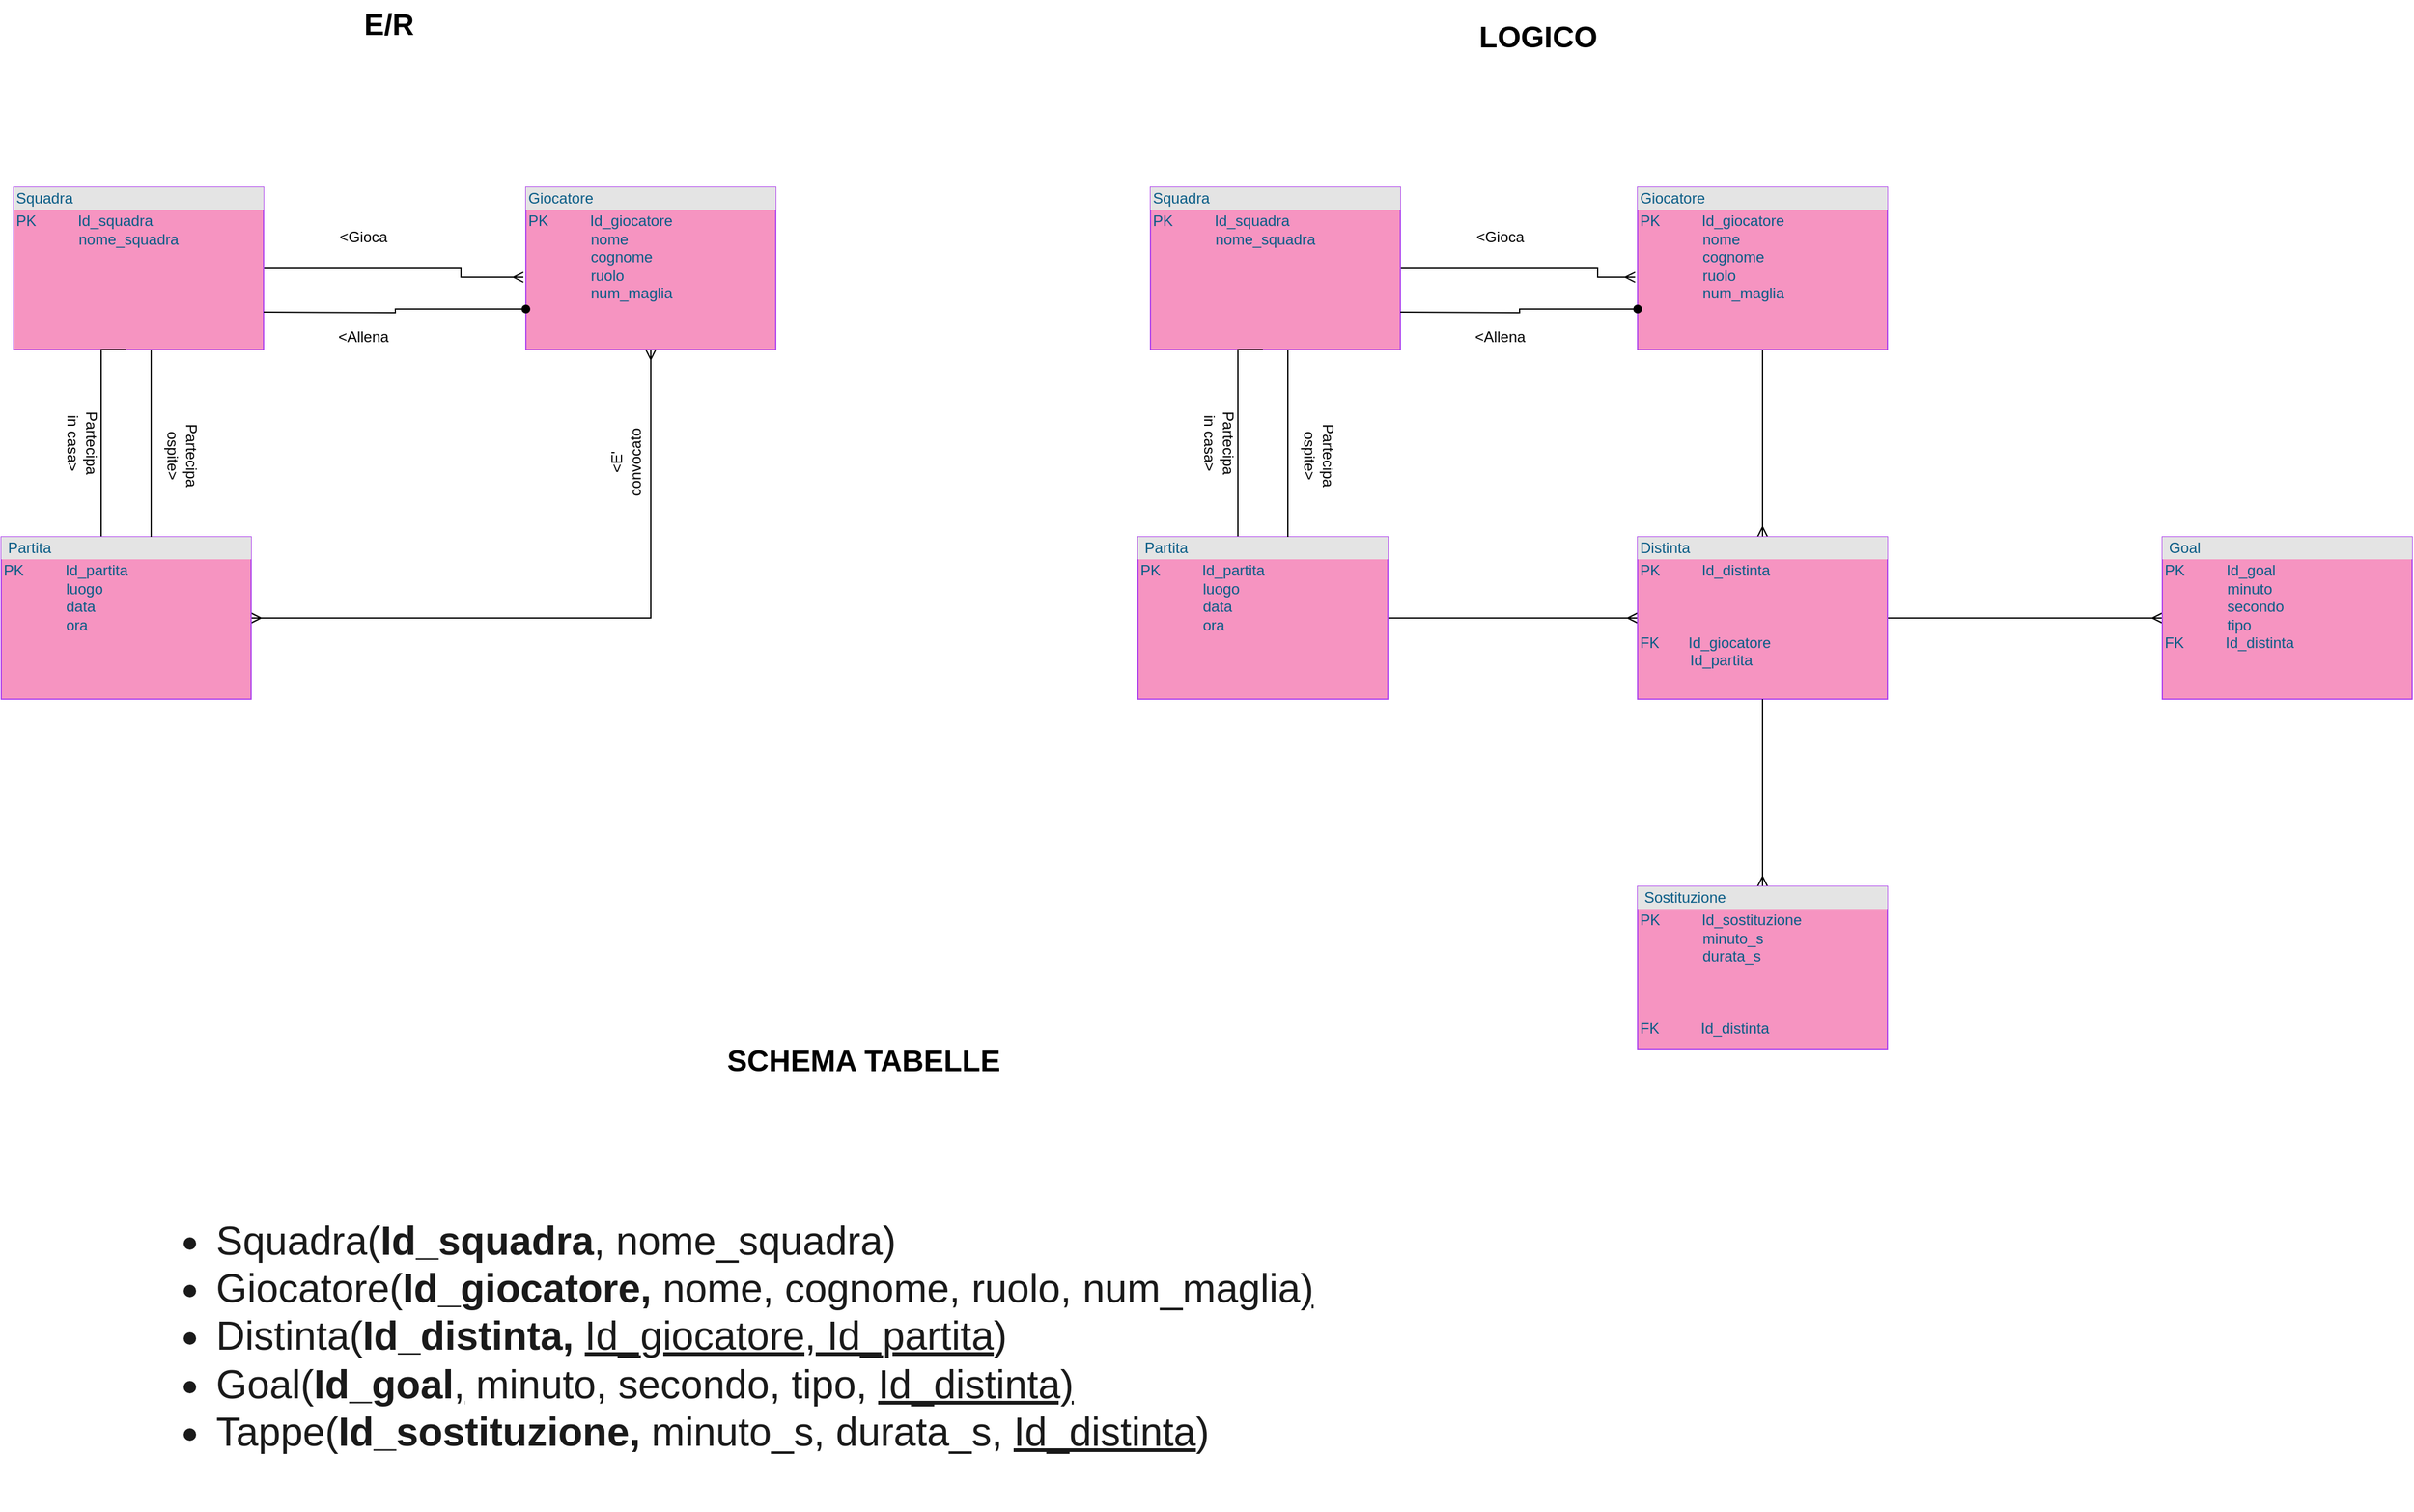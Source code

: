 <mxfile version="14.1.9" type="github">
  <diagram id="2bDOwqJw_sfWvVs7pa6u" name="Page-1">
    <mxGraphModel dx="1351" dy="877" grid="1" gridSize="10" guides="1" tooltips="1" connect="1" arrows="1" fold="1" page="1" pageScale="1" pageWidth="4681" pageHeight="3300" math="0" shadow="0">
      <root>
        <mxCell id="0" />
        <mxCell id="1" parent="0" />
        <mxCell id="QjxAjl98NqmLoPKGduCA-4" value="E/R" style="text;strokeColor=none;fillColor=none;html=1;fontSize=24;fontStyle=1;verticalAlign=middle;align=center;rounded=0;sketch=0;" vertex="1" parent="1">
          <mxGeometry x="370" y="120" width="100" height="40" as="geometry" />
        </mxCell>
        <mxCell id="QjxAjl98NqmLoPKGduCA-7" style="edgeStyle=orthogonalEdgeStyle;rounded=0;orthogonalLoop=1;jettySize=auto;html=1;entryX=-0.01;entryY=0.554;entryDx=0;entryDy=0;entryPerimeter=0;endArrow=ERmany;endFill=0;" edge="1" parent="1" source="QjxAjl98NqmLoPKGduCA-5" target="QjxAjl98NqmLoPKGduCA-6">
          <mxGeometry relative="1" as="geometry">
            <Array as="points">
              <mxPoint x="478" y="335" />
            </Array>
          </mxGeometry>
        </mxCell>
        <mxCell id="QjxAjl98NqmLoPKGduCA-5" value="&lt;div style=&quot;box-sizing: border-box ; width: 100% ; background: #e4e4e4 ; padding: 2px&quot;&gt;Squadra&amp;nbsp;&lt;/div&gt;&lt;table style=&quot;width: 100% ; font-size: 1em&quot; cellpadding=&quot;2&quot; cellspacing=&quot;0&quot;&gt;&lt;tbody&gt;&lt;tr&gt;&lt;td&gt;PK&amp;nbsp; &amp;nbsp; &amp;nbsp; &amp;nbsp; &amp;nbsp; Id_squadra&lt;br&gt;&amp;nbsp; &amp;nbsp; &amp;nbsp; &amp;nbsp; &amp;nbsp; &amp;nbsp; &amp;nbsp; &amp;nbsp;nome_squadra&lt;br&gt;&amp;nbsp; &amp;nbsp; &amp;nbsp; &amp;nbsp; &amp;nbsp; &amp;nbsp; &amp;nbsp; &amp;nbsp;&lt;br&gt;&amp;nbsp; &amp;nbsp; &amp;nbsp; &amp;nbsp; &amp;nbsp; &amp;nbsp; &amp;nbsp; &amp;nbsp;&lt;/td&gt;&lt;td&gt;&lt;br&gt;&lt;/td&gt;&lt;/tr&gt;&lt;tr&gt;&lt;td&gt;&lt;/td&gt;&lt;td&gt;&lt;br&gt;&lt;br&gt;&lt;br&gt;&lt;br&gt;&lt;br&gt;&lt;br&gt;&lt;/td&gt;&lt;/tr&gt;&lt;tr&gt;&lt;td&gt;&amp;nbsp;&lt;/td&gt;&lt;td&gt;&lt;br&gt;&lt;/td&gt;&lt;/tr&gt;&lt;/tbody&gt;&lt;/table&gt;" style="verticalAlign=top;align=left;overflow=fill;html=1;fillColor=#F694C1;strokeColor=#AF45ED;fontColor=#095C86;" vertex="1" parent="1">
          <mxGeometry x="120" y="270" width="200" height="130" as="geometry" />
        </mxCell>
        <mxCell id="QjxAjl98NqmLoPKGduCA-6" value="&lt;div style=&quot;box-sizing: border-box ; width: 100% ; background: #e4e4e4 ; padding: 2px&quot;&gt;Giocatore&lt;/div&gt;&lt;table style=&quot;width: 100% ; font-size: 1em&quot; cellpadding=&quot;2&quot; cellspacing=&quot;0&quot;&gt;&lt;tbody&gt;&lt;tr&gt;&lt;td&gt;PK&amp;nbsp; &amp;nbsp; &amp;nbsp; &amp;nbsp; &amp;nbsp; Id_giocatore&lt;br&gt;&amp;nbsp; &amp;nbsp; &amp;nbsp; &amp;nbsp; &amp;nbsp; &amp;nbsp; &amp;nbsp; &amp;nbsp;nome&lt;br&gt;&amp;nbsp; &amp;nbsp; &amp;nbsp; &amp;nbsp; &amp;nbsp; &amp;nbsp; &amp;nbsp; &amp;nbsp;cognome&lt;br&gt;&amp;nbsp; &amp;nbsp; &amp;nbsp; &amp;nbsp; &amp;nbsp; &amp;nbsp; &amp;nbsp; &amp;nbsp;ruolo&lt;br&gt;&amp;nbsp; &amp;nbsp; &amp;nbsp; &amp;nbsp; &amp;nbsp; &amp;nbsp; &amp;nbsp; &amp;nbsp;num_maglia&lt;br&gt;&amp;nbsp; &amp;nbsp; &amp;nbsp; &amp;nbsp; &amp;nbsp; &amp;nbsp; &amp;nbsp; &amp;nbsp;&lt;br&gt;&amp;nbsp; &amp;nbsp; &amp;nbsp; &amp;nbsp; &amp;nbsp; &amp;nbsp; &amp;nbsp; &amp;nbsp;&lt;br&gt;&amp;nbsp; &amp;nbsp; &amp;nbsp; &amp;nbsp; &amp;nbsp; &amp;nbsp; &amp;nbsp; &amp;nbsp;&lt;/td&gt;&lt;td&gt;&lt;br&gt;&lt;/td&gt;&lt;/tr&gt;&lt;tr&gt;&lt;td&gt;&lt;br&gt;&lt;/td&gt;&lt;td&gt;&lt;br&gt;&lt;br&gt;&lt;br&gt;&lt;br&gt;&lt;br&gt;&lt;br&gt;&lt;/td&gt;&lt;/tr&gt;&lt;tr&gt;&lt;td&gt;&amp;nbsp;&lt;/td&gt;&lt;td&gt;&lt;br&gt;&lt;/td&gt;&lt;/tr&gt;&lt;/tbody&gt;&lt;/table&gt;" style="verticalAlign=top;align=left;overflow=fill;html=1;fillColor=#F694C1;strokeColor=#AF45ED;fontColor=#095C86;" vertex="1" parent="1">
          <mxGeometry x="530" y="270" width="200" height="130" as="geometry" />
        </mxCell>
        <mxCell id="QjxAjl98NqmLoPKGduCA-13" style="edgeStyle=orthogonalEdgeStyle;rounded=0;orthogonalLoop=1;jettySize=auto;html=1;entryX=0.45;entryY=1;entryDx=0;entryDy=0;entryPerimeter=0;startArrow=none;startFill=0;endArrow=none;endFill=0;" edge="1" parent="1" source="QjxAjl98NqmLoPKGduCA-8" target="QjxAjl98NqmLoPKGduCA-5">
          <mxGeometry relative="1" as="geometry">
            <Array as="points">
              <mxPoint x="190" y="400" />
            </Array>
          </mxGeometry>
        </mxCell>
        <mxCell id="QjxAjl98NqmLoPKGduCA-17" style="edgeStyle=orthogonalEdgeStyle;rounded=0;orthogonalLoop=1;jettySize=auto;html=1;entryX=0.5;entryY=1;entryDx=0;entryDy=0;startArrow=ERmany;startFill=0;endArrow=ERmany;endFill=0;" edge="1" parent="1" source="QjxAjl98NqmLoPKGduCA-8" target="QjxAjl98NqmLoPKGduCA-6">
          <mxGeometry relative="1" as="geometry" />
        </mxCell>
        <mxCell id="QjxAjl98NqmLoPKGduCA-8" value="&lt;div style=&quot;box-sizing: border-box ; width: 100% ; background: #e4e4e4 ; padding: 2px&quot;&gt;&amp;nbsp;Partita&lt;/div&gt;&lt;table style=&quot;width: 100% ; font-size: 1em&quot; cellpadding=&quot;2&quot; cellspacing=&quot;0&quot;&gt;&lt;tbody&gt;&lt;tr&gt;&lt;td&gt;PK&amp;nbsp; &amp;nbsp; &amp;nbsp; &amp;nbsp; &amp;nbsp; Id_partita&lt;br&gt;&amp;nbsp; &amp;nbsp; &amp;nbsp; &amp;nbsp; &amp;nbsp; &amp;nbsp; &amp;nbsp; &amp;nbsp;luogo&lt;br&gt;&amp;nbsp; &amp;nbsp; &amp;nbsp; &amp;nbsp; &amp;nbsp; &amp;nbsp; &amp;nbsp; &amp;nbsp;data&lt;br&gt;&amp;nbsp; &amp;nbsp; &amp;nbsp; &amp;nbsp; &amp;nbsp; &amp;nbsp; &amp;nbsp; &amp;nbsp;ora&lt;br&gt;&amp;nbsp; &amp;nbsp; &amp;nbsp; &amp;nbsp; &amp;nbsp; &amp;nbsp; &amp;nbsp; &amp;nbsp;&lt;br&gt;&amp;nbsp; &amp;nbsp; &amp;nbsp; &amp;nbsp; &amp;nbsp; &amp;nbsp; &amp;nbsp; &amp;nbsp;&lt;/td&gt;&lt;td&gt;&lt;br&gt;&lt;/td&gt;&lt;/tr&gt;&lt;tr&gt;&lt;td&gt;&lt;/td&gt;&lt;td&gt;&lt;br&gt;&lt;br&gt;&lt;br&gt;&lt;br&gt;&lt;br&gt;&lt;br&gt;&lt;/td&gt;&lt;/tr&gt;&lt;tr&gt;&lt;td&gt;&amp;nbsp;&lt;/td&gt;&lt;td&gt;&lt;br&gt;&lt;/td&gt;&lt;/tr&gt;&lt;/tbody&gt;&lt;/table&gt;" style="verticalAlign=top;align=left;overflow=fill;html=1;fillColor=#F694C1;strokeColor=#AF45ED;fontColor=#095C86;" vertex="1" parent="1">
          <mxGeometry x="110" y="550" width="200" height="130" as="geometry" />
        </mxCell>
        <mxCell id="QjxAjl98NqmLoPKGduCA-9" value="&amp;lt;Gioca" style="text;html=1;strokeColor=none;fillColor=none;align=center;verticalAlign=middle;whiteSpace=wrap;rounded=0;" vertex="1" parent="1">
          <mxGeometry x="380" y="300" width="40" height="20" as="geometry" />
        </mxCell>
        <mxCell id="QjxAjl98NqmLoPKGduCA-10" value="&amp;lt;Allena" style="text;html=1;strokeColor=none;fillColor=none;align=center;verticalAlign=middle;whiteSpace=wrap;rounded=0;" vertex="1" parent="1">
          <mxGeometry x="380" y="380" width="40" height="20" as="geometry" />
        </mxCell>
        <mxCell id="QjxAjl98NqmLoPKGduCA-11" style="edgeStyle=orthogonalEdgeStyle;rounded=0;orthogonalLoop=1;jettySize=auto;html=1;endArrow=oval;endFill=1;startArrow=none;startFill=0;entryX=0;entryY=0.75;entryDx=0;entryDy=0;" edge="1" parent="1" target="QjxAjl98NqmLoPKGduCA-6">
          <mxGeometry relative="1" as="geometry">
            <mxPoint x="320" y="370" as="sourcePoint" />
            <mxPoint x="448" y="370" as="targetPoint" />
          </mxGeometry>
        </mxCell>
        <mxCell id="QjxAjl98NqmLoPKGduCA-14" style="edgeStyle=orthogonalEdgeStyle;rounded=0;orthogonalLoop=1;jettySize=auto;html=1;entryX=0.45;entryY=1;entryDx=0;entryDy=0;entryPerimeter=0;startArrow=none;startFill=0;endArrow=none;endFill=0;" edge="1" parent="1">
          <mxGeometry relative="1" as="geometry">
            <mxPoint x="230" y="550" as="sourcePoint" />
            <mxPoint x="230" y="400" as="targetPoint" />
          </mxGeometry>
        </mxCell>
        <mxCell id="QjxAjl98NqmLoPKGduCA-15" value="Partecipa ospite&amp;gt;" style="text;html=1;strokeColor=none;fillColor=none;align=center;verticalAlign=middle;whiteSpace=wrap;rounded=0;rotation=90;" vertex="1" parent="1">
          <mxGeometry x="230" y="470" width="50" height="30" as="geometry" />
        </mxCell>
        <mxCell id="QjxAjl98NqmLoPKGduCA-16" value="Partecipa in casa&amp;gt;" style="text;html=1;strokeColor=none;fillColor=none;align=center;verticalAlign=middle;whiteSpace=wrap;rounded=0;rotation=90;" vertex="1" parent="1">
          <mxGeometry x="150" y="460" width="50" height="30" as="geometry" />
        </mxCell>
        <mxCell id="QjxAjl98NqmLoPKGduCA-18" value="&amp;lt;E&#39; convocato" style="text;html=1;strokeColor=none;fillColor=none;align=center;verticalAlign=middle;whiteSpace=wrap;rounded=0;rotation=-90;" vertex="1" parent="1">
          <mxGeometry x="590" y="480" width="40" height="20" as="geometry" />
        </mxCell>
        <mxCell id="QjxAjl98NqmLoPKGduCA-19" value="LOGICO" style="text;strokeColor=none;fillColor=none;html=1;fontSize=24;fontStyle=1;verticalAlign=middle;align=center;rounded=0;sketch=0;" vertex="1" parent="1">
          <mxGeometry x="1290" y="130" width="100" height="40" as="geometry" />
        </mxCell>
        <mxCell id="QjxAjl98NqmLoPKGduCA-20" style="edgeStyle=orthogonalEdgeStyle;rounded=0;orthogonalLoop=1;jettySize=auto;html=1;entryX=-0.01;entryY=0.554;entryDx=0;entryDy=0;entryPerimeter=0;endArrow=ERmany;endFill=0;" edge="1" parent="1" source="QjxAjl98NqmLoPKGduCA-21" target="QjxAjl98NqmLoPKGduCA-22">
          <mxGeometry relative="1" as="geometry">
            <Array as="points">
              <mxPoint x="1388" y="335" />
            </Array>
          </mxGeometry>
        </mxCell>
        <mxCell id="QjxAjl98NqmLoPKGduCA-21" value="&lt;div style=&quot;box-sizing: border-box ; width: 100% ; background: #e4e4e4 ; padding: 2px&quot;&gt;Squadra&amp;nbsp;&lt;/div&gt;&lt;table style=&quot;width: 100% ; font-size: 1em&quot; cellpadding=&quot;2&quot; cellspacing=&quot;0&quot;&gt;&lt;tbody&gt;&lt;tr&gt;&lt;td&gt;PK&amp;nbsp; &amp;nbsp; &amp;nbsp; &amp;nbsp; &amp;nbsp; Id_squadra&lt;br&gt;&amp;nbsp; &amp;nbsp; &amp;nbsp; &amp;nbsp; &amp;nbsp; &amp;nbsp; &amp;nbsp; &amp;nbsp;nome_squadra&lt;br&gt;&amp;nbsp; &amp;nbsp; &amp;nbsp; &amp;nbsp; &amp;nbsp; &amp;nbsp; &amp;nbsp; &amp;nbsp;&lt;br&gt;&amp;nbsp; &amp;nbsp; &amp;nbsp; &amp;nbsp; &amp;nbsp; &amp;nbsp; &amp;nbsp; &amp;nbsp;&lt;/td&gt;&lt;td&gt;&lt;br&gt;&lt;/td&gt;&lt;/tr&gt;&lt;tr&gt;&lt;td&gt;&lt;/td&gt;&lt;td&gt;&lt;br&gt;&lt;br&gt;&lt;br&gt;&lt;br&gt;&lt;br&gt;&lt;br&gt;&lt;/td&gt;&lt;/tr&gt;&lt;tr&gt;&lt;td&gt;&amp;nbsp;&lt;/td&gt;&lt;td&gt;&lt;br&gt;&lt;/td&gt;&lt;/tr&gt;&lt;/tbody&gt;&lt;/table&gt;" style="verticalAlign=top;align=left;overflow=fill;html=1;fillColor=#F694C1;strokeColor=#AF45ED;fontColor=#095C86;" vertex="1" parent="1">
          <mxGeometry x="1030" y="270" width="200" height="130" as="geometry" />
        </mxCell>
        <mxCell id="QjxAjl98NqmLoPKGduCA-35" style="edgeStyle=orthogonalEdgeStyle;rounded=0;orthogonalLoop=1;jettySize=auto;html=1;entryX=0.5;entryY=0;entryDx=0;entryDy=0;startArrow=none;startFill=0;endArrow=ERmany;endFill=0;" edge="1" parent="1" source="QjxAjl98NqmLoPKGduCA-22" target="QjxAjl98NqmLoPKGduCA-33">
          <mxGeometry relative="1" as="geometry" />
        </mxCell>
        <mxCell id="QjxAjl98NqmLoPKGduCA-22" value="&lt;div style=&quot;box-sizing: border-box ; width: 100% ; background: #e4e4e4 ; padding: 2px&quot;&gt;Giocatore&lt;/div&gt;&lt;table style=&quot;width: 100% ; font-size: 1em&quot; cellpadding=&quot;2&quot; cellspacing=&quot;0&quot;&gt;&lt;tbody&gt;&lt;tr&gt;&lt;td&gt;PK&amp;nbsp; &amp;nbsp; &amp;nbsp; &amp;nbsp; &amp;nbsp; Id_giocatore&lt;br&gt;&amp;nbsp; &amp;nbsp; &amp;nbsp; &amp;nbsp; &amp;nbsp; &amp;nbsp; &amp;nbsp; &amp;nbsp;nome&lt;br&gt;&amp;nbsp; &amp;nbsp; &amp;nbsp; &amp;nbsp; &amp;nbsp; &amp;nbsp; &amp;nbsp; &amp;nbsp;cognome&lt;br&gt;&amp;nbsp; &amp;nbsp; &amp;nbsp; &amp;nbsp; &amp;nbsp; &amp;nbsp; &amp;nbsp; &amp;nbsp;ruolo&lt;br&gt;&amp;nbsp; &amp;nbsp; &amp;nbsp; &amp;nbsp; &amp;nbsp; &amp;nbsp; &amp;nbsp; &amp;nbsp;num_maglia&lt;br&gt;&amp;nbsp; &amp;nbsp; &amp;nbsp; &amp;nbsp; &amp;nbsp; &amp;nbsp; &amp;nbsp; &amp;nbsp;&lt;br&gt;&amp;nbsp; &amp;nbsp; &amp;nbsp; &amp;nbsp; &amp;nbsp; &amp;nbsp; &amp;nbsp; &amp;nbsp;&lt;br&gt;&amp;nbsp; &amp;nbsp; &amp;nbsp; &amp;nbsp; &amp;nbsp; &amp;nbsp; &amp;nbsp; &amp;nbsp;&lt;/td&gt;&lt;td&gt;&lt;br&gt;&lt;/td&gt;&lt;/tr&gt;&lt;tr&gt;&lt;td&gt;&lt;br&gt;&lt;/td&gt;&lt;td&gt;&lt;br&gt;&lt;br&gt;&lt;br&gt;&lt;br&gt;&lt;br&gt;&lt;br&gt;&lt;/td&gt;&lt;/tr&gt;&lt;tr&gt;&lt;td&gt;&amp;nbsp;&lt;/td&gt;&lt;td&gt;&lt;br&gt;&lt;/td&gt;&lt;/tr&gt;&lt;/tbody&gt;&lt;/table&gt;" style="verticalAlign=top;align=left;overflow=fill;html=1;fillColor=#F694C1;strokeColor=#AF45ED;fontColor=#095C86;" vertex="1" parent="1">
          <mxGeometry x="1420" y="270" width="200" height="130" as="geometry" />
        </mxCell>
        <mxCell id="QjxAjl98NqmLoPKGduCA-23" style="edgeStyle=orthogonalEdgeStyle;rounded=0;orthogonalLoop=1;jettySize=auto;html=1;entryX=0.45;entryY=1;entryDx=0;entryDy=0;entryPerimeter=0;startArrow=none;startFill=0;endArrow=none;endFill=0;" edge="1" parent="1" source="QjxAjl98NqmLoPKGduCA-25" target="QjxAjl98NqmLoPKGduCA-21">
          <mxGeometry relative="1" as="geometry">
            <Array as="points">
              <mxPoint x="1100" y="400" />
            </Array>
          </mxGeometry>
        </mxCell>
        <mxCell id="QjxAjl98NqmLoPKGduCA-34" style="edgeStyle=orthogonalEdgeStyle;rounded=0;orthogonalLoop=1;jettySize=auto;html=1;entryX=0;entryY=0.5;entryDx=0;entryDy=0;startArrow=none;startFill=0;endArrow=ERmany;endFill=0;" edge="1" parent="1" source="QjxAjl98NqmLoPKGduCA-25" target="QjxAjl98NqmLoPKGduCA-33">
          <mxGeometry relative="1" as="geometry" />
        </mxCell>
        <mxCell id="QjxAjl98NqmLoPKGduCA-25" value="&lt;div style=&quot;box-sizing: border-box ; width: 100% ; background: #e4e4e4 ; padding: 2px&quot;&gt;&amp;nbsp;Partita&lt;/div&gt;&lt;table style=&quot;width: 100% ; font-size: 1em&quot; cellpadding=&quot;2&quot; cellspacing=&quot;0&quot;&gt;&lt;tbody&gt;&lt;tr&gt;&lt;td&gt;PK&amp;nbsp; &amp;nbsp; &amp;nbsp; &amp;nbsp; &amp;nbsp; Id_partita&lt;br&gt;&amp;nbsp; &amp;nbsp; &amp;nbsp; &amp;nbsp; &amp;nbsp; &amp;nbsp; &amp;nbsp; &amp;nbsp;luogo&lt;br&gt;&amp;nbsp; &amp;nbsp; &amp;nbsp; &amp;nbsp; &amp;nbsp; &amp;nbsp; &amp;nbsp; &amp;nbsp;data&lt;br&gt;&amp;nbsp; &amp;nbsp; &amp;nbsp; &amp;nbsp; &amp;nbsp; &amp;nbsp; &amp;nbsp; &amp;nbsp;ora&lt;br&gt;&amp;nbsp; &amp;nbsp; &amp;nbsp; &amp;nbsp; &amp;nbsp; &amp;nbsp; &amp;nbsp; &amp;nbsp;&lt;br&gt;&amp;nbsp; &amp;nbsp; &amp;nbsp; &amp;nbsp; &amp;nbsp; &amp;nbsp; &amp;nbsp; &amp;nbsp;&lt;/td&gt;&lt;td&gt;&lt;br&gt;&lt;/td&gt;&lt;/tr&gt;&lt;tr&gt;&lt;td&gt;&lt;/td&gt;&lt;td&gt;&lt;br&gt;&lt;br&gt;&lt;br&gt;&lt;br&gt;&lt;br&gt;&lt;br&gt;&lt;/td&gt;&lt;/tr&gt;&lt;tr&gt;&lt;td&gt;&amp;nbsp;&lt;/td&gt;&lt;td&gt;&lt;br&gt;&lt;/td&gt;&lt;/tr&gt;&lt;/tbody&gt;&lt;/table&gt;" style="verticalAlign=top;align=left;overflow=fill;html=1;fillColor=#F694C1;strokeColor=#AF45ED;fontColor=#095C86;" vertex="1" parent="1">
          <mxGeometry x="1020" y="550" width="200" height="130" as="geometry" />
        </mxCell>
        <mxCell id="QjxAjl98NqmLoPKGduCA-26" value="&amp;lt;Gioca" style="text;html=1;strokeColor=none;fillColor=none;align=center;verticalAlign=middle;whiteSpace=wrap;rounded=0;" vertex="1" parent="1">
          <mxGeometry x="1290" y="300" width="40" height="20" as="geometry" />
        </mxCell>
        <mxCell id="QjxAjl98NqmLoPKGduCA-27" value="&amp;lt;Allena" style="text;html=1;strokeColor=none;fillColor=none;align=center;verticalAlign=middle;whiteSpace=wrap;rounded=0;" vertex="1" parent="1">
          <mxGeometry x="1290" y="380" width="40" height="20" as="geometry" />
        </mxCell>
        <mxCell id="QjxAjl98NqmLoPKGduCA-28" style="edgeStyle=orthogonalEdgeStyle;rounded=0;orthogonalLoop=1;jettySize=auto;html=1;endArrow=oval;endFill=1;startArrow=none;startFill=0;entryX=0;entryY=0.75;entryDx=0;entryDy=0;" edge="1" parent="1" target="QjxAjl98NqmLoPKGduCA-22">
          <mxGeometry relative="1" as="geometry">
            <mxPoint x="1230" y="370" as="sourcePoint" />
            <mxPoint x="1358" y="370" as="targetPoint" />
          </mxGeometry>
        </mxCell>
        <mxCell id="QjxAjl98NqmLoPKGduCA-29" style="edgeStyle=orthogonalEdgeStyle;rounded=0;orthogonalLoop=1;jettySize=auto;html=1;entryX=0.45;entryY=1;entryDx=0;entryDy=0;entryPerimeter=0;startArrow=none;startFill=0;endArrow=none;endFill=0;" edge="1" parent="1">
          <mxGeometry relative="1" as="geometry">
            <mxPoint x="1140" y="550" as="sourcePoint" />
            <mxPoint x="1140" y="400" as="targetPoint" />
          </mxGeometry>
        </mxCell>
        <mxCell id="QjxAjl98NqmLoPKGduCA-30" value="Partecipa ospite&amp;gt;" style="text;html=1;strokeColor=none;fillColor=none;align=center;verticalAlign=middle;whiteSpace=wrap;rounded=0;rotation=90;" vertex="1" parent="1">
          <mxGeometry x="1140" y="470" width="50" height="30" as="geometry" />
        </mxCell>
        <mxCell id="QjxAjl98NqmLoPKGduCA-31" value="Partecipa in casa&amp;gt;" style="text;html=1;strokeColor=none;fillColor=none;align=center;verticalAlign=middle;whiteSpace=wrap;rounded=0;rotation=90;" vertex="1" parent="1">
          <mxGeometry x="1060" y="460" width="50" height="30" as="geometry" />
        </mxCell>
        <mxCell id="QjxAjl98NqmLoPKGduCA-37" style="edgeStyle=orthogonalEdgeStyle;rounded=0;orthogonalLoop=1;jettySize=auto;html=1;startArrow=none;startFill=0;endArrow=ERmany;endFill=0;" edge="1" parent="1" source="QjxAjl98NqmLoPKGduCA-33" target="QjxAjl98NqmLoPKGduCA-36">
          <mxGeometry relative="1" as="geometry" />
        </mxCell>
        <mxCell id="QjxAjl98NqmLoPKGduCA-33" value="&lt;div style=&quot;box-sizing: border-box ; width: 100% ; background: #e4e4e4 ; padding: 2px&quot;&gt;Distinta&lt;/div&gt;&lt;table style=&quot;width: 100% ; font-size: 1em&quot; cellpadding=&quot;2&quot; cellspacing=&quot;0&quot;&gt;&lt;tbody&gt;&lt;tr&gt;&lt;td&gt;PK&amp;nbsp; &amp;nbsp; &amp;nbsp; &amp;nbsp; &amp;nbsp; Id_distinta&lt;br&gt;&amp;nbsp; &amp;nbsp; &amp;nbsp; &amp;nbsp; &amp;nbsp; &amp;nbsp; &amp;nbsp; &amp;nbsp;&lt;br&gt;&amp;nbsp; &amp;nbsp; &amp;nbsp; &amp;nbsp; &amp;nbsp; &amp;nbsp; &amp;nbsp; &amp;nbsp;&lt;br&gt;&amp;nbsp; &amp;nbsp; &amp;nbsp; &amp;nbsp; &amp;nbsp; &amp;nbsp; &amp;nbsp; &amp;nbsp;&lt;br&gt;FK&amp;nbsp; &amp;nbsp; &amp;nbsp; &amp;nbsp;Id_giocatore&lt;br&gt;&amp;nbsp; &amp;nbsp; &amp;nbsp; &amp;nbsp; &amp;nbsp; &amp;nbsp; Id_partita&amp;nbsp; &amp;nbsp; &amp;nbsp; &amp;nbsp;&amp;nbsp;&lt;br&gt;&amp;nbsp; &amp;nbsp; &amp;nbsp; &amp;nbsp; &amp;nbsp; &amp;nbsp; &amp;nbsp; &amp;nbsp;&lt;/td&gt;&lt;td&gt;&lt;br&gt;&lt;/td&gt;&lt;/tr&gt;&lt;tr&gt;&lt;td&gt;&lt;br&gt;&lt;/td&gt;&lt;td&gt;&lt;br&gt;&lt;br&gt;&lt;br&gt;&lt;br&gt;&lt;br&gt;&lt;br&gt;&lt;/td&gt;&lt;/tr&gt;&lt;tr&gt;&lt;td&gt;&amp;nbsp;&lt;/td&gt;&lt;td&gt;&lt;br&gt;&lt;/td&gt;&lt;/tr&gt;&lt;/tbody&gt;&lt;/table&gt;" style="verticalAlign=top;align=left;overflow=fill;html=1;fillColor=#F694C1;strokeColor=#AF45ED;fontColor=#095C86;" vertex="1" parent="1">
          <mxGeometry x="1420" y="550" width="200" height="130" as="geometry" />
        </mxCell>
        <mxCell id="QjxAjl98NqmLoPKGduCA-36" value="&lt;div style=&quot;box-sizing: border-box ; width: 100% ; background: #e4e4e4 ; padding: 2px&quot;&gt;&amp;nbsp;Goal&lt;/div&gt;&lt;table style=&quot;width: 100% ; font-size: 1em&quot; cellpadding=&quot;2&quot; cellspacing=&quot;0&quot;&gt;&lt;tbody&gt;&lt;tr&gt;&lt;td&gt;PK&amp;nbsp; &amp;nbsp; &amp;nbsp; &amp;nbsp; &amp;nbsp; Id_goal&lt;br&gt;&amp;nbsp; &amp;nbsp; &amp;nbsp; &amp;nbsp; &amp;nbsp; &amp;nbsp; &amp;nbsp; &amp;nbsp;minuto&lt;br&gt;&amp;nbsp; &amp;nbsp; &amp;nbsp; &amp;nbsp; &amp;nbsp; &amp;nbsp; &amp;nbsp; &amp;nbsp;secondo&lt;br&gt;&amp;nbsp; &amp;nbsp; &amp;nbsp; &amp;nbsp; &amp;nbsp; &amp;nbsp; &amp;nbsp; &amp;nbsp;tipo&lt;br&gt;FK&amp;nbsp; &amp;nbsp; &amp;nbsp; &amp;nbsp; &amp;nbsp; Id_distinta&lt;br&gt;&amp;nbsp; &amp;nbsp; &amp;nbsp; &amp;nbsp; &amp;nbsp; &amp;nbsp; &amp;nbsp; &amp;nbsp;&lt;br&gt;&amp;nbsp; &amp;nbsp; &amp;nbsp; &amp;nbsp; &amp;nbsp; &amp;nbsp; &amp;nbsp; &amp;nbsp;&lt;/td&gt;&lt;td&gt;&lt;br&gt;&lt;/td&gt;&lt;/tr&gt;&lt;tr&gt;&lt;td&gt;&lt;/td&gt;&lt;td&gt;&lt;br&gt;&lt;br&gt;&lt;br&gt;&lt;br&gt;&lt;br&gt;&lt;br&gt;&lt;/td&gt;&lt;/tr&gt;&lt;tr&gt;&lt;td&gt;&amp;nbsp;&lt;/td&gt;&lt;td&gt;&lt;br&gt;&lt;/td&gt;&lt;/tr&gt;&lt;/tbody&gt;&lt;/table&gt;" style="verticalAlign=top;align=left;overflow=fill;html=1;fillColor=#F694C1;strokeColor=#AF45ED;fontColor=#095C86;" vertex="1" parent="1">
          <mxGeometry x="1840" y="550" width="200" height="130" as="geometry" />
        </mxCell>
        <mxCell id="QjxAjl98NqmLoPKGduCA-39" style="edgeStyle=orthogonalEdgeStyle;rounded=0;orthogonalLoop=1;jettySize=auto;html=1;entryX=0.5;entryY=1;entryDx=0;entryDy=0;startArrow=ERmany;startFill=0;endArrow=none;endFill=0;" edge="1" parent="1" source="QjxAjl98NqmLoPKGduCA-38" target="QjxAjl98NqmLoPKGduCA-33">
          <mxGeometry relative="1" as="geometry" />
        </mxCell>
        <mxCell id="QjxAjl98NqmLoPKGduCA-38" value="&lt;div style=&quot;box-sizing: border-box ; width: 100% ; background: #e4e4e4 ; padding: 2px&quot;&gt;&amp;nbsp;Sostituzione&lt;/div&gt;&lt;table style=&quot;width: 100% ; font-size: 1em&quot; cellpadding=&quot;2&quot; cellspacing=&quot;0&quot;&gt;&lt;tbody&gt;&lt;tr&gt;&lt;td&gt;PK&amp;nbsp; &amp;nbsp; &amp;nbsp; &amp;nbsp; &amp;nbsp; Id_sostituzione&lt;br&gt;&amp;nbsp; &amp;nbsp; &amp;nbsp; &amp;nbsp; &amp;nbsp; &amp;nbsp; &amp;nbsp; &amp;nbsp;minuto_s&lt;br&gt;&amp;nbsp; &amp;nbsp; &amp;nbsp; &amp;nbsp; &amp;nbsp; &amp;nbsp; &amp;nbsp; &amp;nbsp;durata_s&lt;br&gt;&amp;nbsp; &amp;nbsp; &amp;nbsp; &amp;nbsp; &amp;nbsp; &amp;nbsp; &amp;nbsp; &amp;nbsp;&lt;br&gt;&amp;nbsp; &amp;nbsp; &amp;nbsp; &amp;nbsp; &amp;nbsp; &amp;nbsp; &amp;nbsp; &amp;nbsp;&lt;br&gt;&amp;nbsp; &amp;nbsp; &amp;nbsp; &amp;nbsp; &amp;nbsp; &amp;nbsp; &amp;nbsp; &amp;nbsp;&lt;br&gt;FK&amp;nbsp; &amp;nbsp; &amp;nbsp; &amp;nbsp; &amp;nbsp; Id_distinta&lt;br&gt;&amp;nbsp; &amp;nbsp; &amp;nbsp; &amp;nbsp; &amp;nbsp; &amp;nbsp; &amp;nbsp; &amp;nbsp;&lt;br&gt;&amp;nbsp; &amp;nbsp; &amp;nbsp; &amp;nbsp; &amp;nbsp; &amp;nbsp; &amp;nbsp; &amp;nbsp;&lt;/td&gt;&lt;td&gt;&lt;br&gt;&lt;/td&gt;&lt;/tr&gt;&lt;tr&gt;&lt;td&gt;&lt;/td&gt;&lt;td&gt;&lt;br&gt;&lt;br&gt;&lt;br&gt;&lt;br&gt;&lt;br&gt;&lt;br&gt;&lt;/td&gt;&lt;/tr&gt;&lt;tr&gt;&lt;td&gt;&amp;nbsp;&lt;/td&gt;&lt;td&gt;&lt;br&gt;&lt;/td&gt;&lt;/tr&gt;&lt;/tbody&gt;&lt;/table&gt;" style="verticalAlign=top;align=left;overflow=fill;html=1;fillColor=#F694C1;strokeColor=#AF45ED;fontColor=#095C86;" vertex="1" parent="1">
          <mxGeometry x="1420" y="830" width="200" height="130" as="geometry" />
        </mxCell>
        <mxCell id="QjxAjl98NqmLoPKGduCA-40" value="SCHEMA TABELLE" style="text;strokeColor=none;fillColor=none;html=1;fontSize=24;fontStyle=1;verticalAlign=middle;align=center;rounded=0;sketch=0;" vertex="1" parent="1">
          <mxGeometry x="750" y="950" width="100" height="40" as="geometry" />
        </mxCell>
        <mxCell id="QjxAjl98NqmLoPKGduCA-41" value="&lt;ul style=&quot;font-size: 32px&quot;&gt;&lt;li style=&quot;font-size: 32px&quot;&gt;Squadra(&lt;b&gt;Id_squadra&lt;/b&gt;&lt;u&gt;,&lt;/u&gt;&amp;nbsp;nome_squadra)&lt;/li&gt;&lt;li style=&quot;font-size: 32px&quot;&gt;Giocatore(&lt;b&gt;Id_giocatore, &lt;/b&gt;nome, cognome, ruolo, num_maglia&lt;u&gt;)&lt;/u&gt;&lt;/li&gt;&lt;li style=&quot;font-size: 32px&quot;&gt;Distinta(&lt;b&gt;Id_distinta,&lt;/b&gt;&amp;nbsp;&lt;u&gt;Id_giocatore, Id_partita&lt;/u&gt;)&lt;/li&gt;&lt;li style=&quot;font-size: 32px&quot;&gt;Goal(&lt;b&gt;Id_goal&lt;/b&gt;&lt;u&gt;,&lt;/u&gt;&amp;nbsp;minuto, secondo, tipo, &lt;u&gt;Id_distinta)&lt;/u&gt;&lt;/li&gt;&lt;li style=&quot;font-size: 32px&quot;&gt;Tappe(&lt;b&gt;Id_sostituzione, &lt;/b&gt;minuto_s, durata_s, &lt;u&gt;Id_distinta&lt;/u&gt;)&lt;/li&gt;&lt;/ul&gt;" style="text;strokeColor=none;fillColor=none;html=1;whiteSpace=wrap;verticalAlign=middle;overflow=hidden;rounded=0;sketch=0;fontColor=#1A1A1A;fontSize=32;" vertex="1" parent="1">
          <mxGeometry x="240" y="1050" width="1320" height="280" as="geometry" />
        </mxCell>
      </root>
    </mxGraphModel>
  </diagram>
</mxfile>
